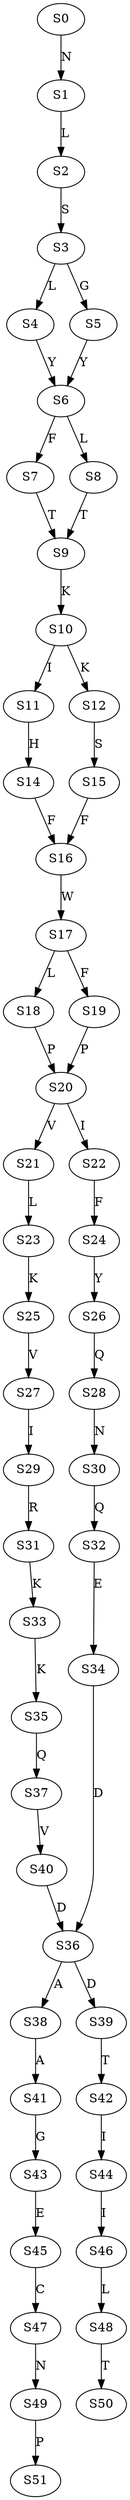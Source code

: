 strict digraph  {
	S0 -> S1 [ label = N ];
	S1 -> S2 [ label = L ];
	S2 -> S3 [ label = S ];
	S3 -> S4 [ label = L ];
	S3 -> S5 [ label = G ];
	S4 -> S6 [ label = Y ];
	S5 -> S6 [ label = Y ];
	S6 -> S7 [ label = F ];
	S6 -> S8 [ label = L ];
	S7 -> S9 [ label = T ];
	S8 -> S9 [ label = T ];
	S9 -> S10 [ label = K ];
	S10 -> S11 [ label = I ];
	S10 -> S12 [ label = K ];
	S11 -> S14 [ label = H ];
	S12 -> S15 [ label = S ];
	S14 -> S16 [ label = F ];
	S15 -> S16 [ label = F ];
	S16 -> S17 [ label = W ];
	S17 -> S18 [ label = L ];
	S17 -> S19 [ label = F ];
	S18 -> S20 [ label = P ];
	S19 -> S20 [ label = P ];
	S20 -> S21 [ label = V ];
	S20 -> S22 [ label = I ];
	S21 -> S23 [ label = L ];
	S22 -> S24 [ label = F ];
	S23 -> S25 [ label = K ];
	S24 -> S26 [ label = Y ];
	S25 -> S27 [ label = V ];
	S26 -> S28 [ label = Q ];
	S27 -> S29 [ label = I ];
	S28 -> S30 [ label = N ];
	S29 -> S31 [ label = R ];
	S30 -> S32 [ label = Q ];
	S31 -> S33 [ label = K ];
	S32 -> S34 [ label = E ];
	S33 -> S35 [ label = K ];
	S34 -> S36 [ label = D ];
	S35 -> S37 [ label = Q ];
	S36 -> S38 [ label = A ];
	S36 -> S39 [ label = D ];
	S37 -> S40 [ label = V ];
	S38 -> S41 [ label = A ];
	S39 -> S42 [ label = T ];
	S40 -> S36 [ label = D ];
	S41 -> S43 [ label = G ];
	S42 -> S44 [ label = I ];
	S43 -> S45 [ label = E ];
	S44 -> S46 [ label = I ];
	S45 -> S47 [ label = C ];
	S46 -> S48 [ label = L ];
	S47 -> S49 [ label = N ];
	S48 -> S50 [ label = T ];
	S49 -> S51 [ label = P ];
}
